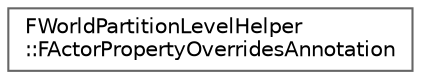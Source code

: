 digraph "Graphical Class Hierarchy"
{
 // INTERACTIVE_SVG=YES
 // LATEX_PDF_SIZE
  bgcolor="transparent";
  edge [fontname=Helvetica,fontsize=10,labelfontname=Helvetica,labelfontsize=10];
  node [fontname=Helvetica,fontsize=10,shape=box,height=0.2,width=0.4];
  rankdir="LR";
  Node0 [id="Node000000",label="FWorldPartitionLevelHelper\l::FActorPropertyOverridesAnnotation",height=0.2,width=0.4,color="grey40", fillcolor="white", style="filled",URL="$d2/d0c/classFWorldPartitionLevelHelper_1_1FActorPropertyOverridesAnnotation.html",tooltip=" "];
}
